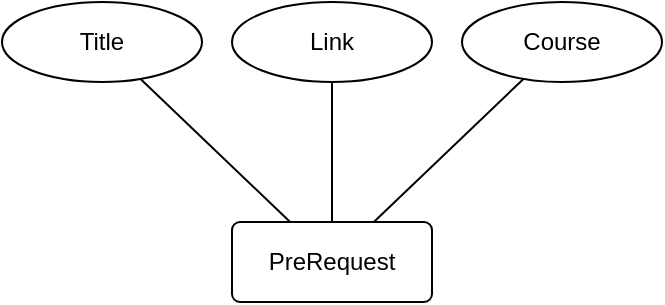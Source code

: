 <mxfile version="24.7.17">
  <diagram name="Page-1" id="tB4uOXb1ONbJPKUJAVwe">
    <mxGraphModel dx="1596" dy="826" grid="1" gridSize="10" guides="1" tooltips="1" connect="1" arrows="1" fold="1" page="1" pageScale="1" pageWidth="850" pageHeight="1100" math="0" shadow="0">
      <root>
        <mxCell id="0" />
        <mxCell id="1" parent="0" />
        <mxCell id="E9D0PfEnYjzEaEjmk4KS-1" value="PreRequest" style="rounded=1;arcSize=10;whiteSpace=wrap;html=1;align=center;" vertex="1" parent="1">
          <mxGeometry x="375" y="350" width="100" height="40" as="geometry" />
        </mxCell>
        <mxCell id="E9D0PfEnYjzEaEjmk4KS-2" value="Title" style="ellipse;whiteSpace=wrap;html=1;align=center;" vertex="1" parent="1">
          <mxGeometry x="260" y="240" width="100" height="40" as="geometry" />
        </mxCell>
        <mxCell id="E9D0PfEnYjzEaEjmk4KS-3" value="Link" style="ellipse;whiteSpace=wrap;html=1;align=center;" vertex="1" parent="1">
          <mxGeometry x="375" y="240" width="100" height="40" as="geometry" />
        </mxCell>
        <mxCell id="E9D0PfEnYjzEaEjmk4KS-4" value="" style="endArrow=none;html=1;rounded=0;" edge="1" parent="1" source="E9D0PfEnYjzEaEjmk4KS-2" target="E9D0PfEnYjzEaEjmk4KS-1">
          <mxGeometry relative="1" as="geometry">
            <mxPoint x="440" y="450" as="sourcePoint" />
            <mxPoint x="600" y="450" as="targetPoint" />
          </mxGeometry>
        </mxCell>
        <mxCell id="E9D0PfEnYjzEaEjmk4KS-5" value="" style="endArrow=none;html=1;rounded=0;" edge="1" parent="1" source="E9D0PfEnYjzEaEjmk4KS-3" target="E9D0PfEnYjzEaEjmk4KS-1">
          <mxGeometry relative="1" as="geometry">
            <mxPoint x="339" y="288" as="sourcePoint" />
            <mxPoint x="414" y="360" as="targetPoint" />
          </mxGeometry>
        </mxCell>
        <mxCell id="E9D0PfEnYjzEaEjmk4KS-6" value="Course" style="ellipse;whiteSpace=wrap;html=1;align=center;" vertex="1" parent="1">
          <mxGeometry x="490" y="240" width="100" height="40" as="geometry" />
        </mxCell>
        <mxCell id="E9D0PfEnYjzEaEjmk4KS-7" value="" style="endArrow=none;html=1;rounded=0;" edge="1" parent="1" source="E9D0PfEnYjzEaEjmk4KS-6" target="E9D0PfEnYjzEaEjmk4KS-1">
          <mxGeometry relative="1" as="geometry">
            <mxPoint x="520" y="360" as="sourcePoint" />
            <mxPoint x="680" y="360" as="targetPoint" />
          </mxGeometry>
        </mxCell>
      </root>
    </mxGraphModel>
  </diagram>
</mxfile>
